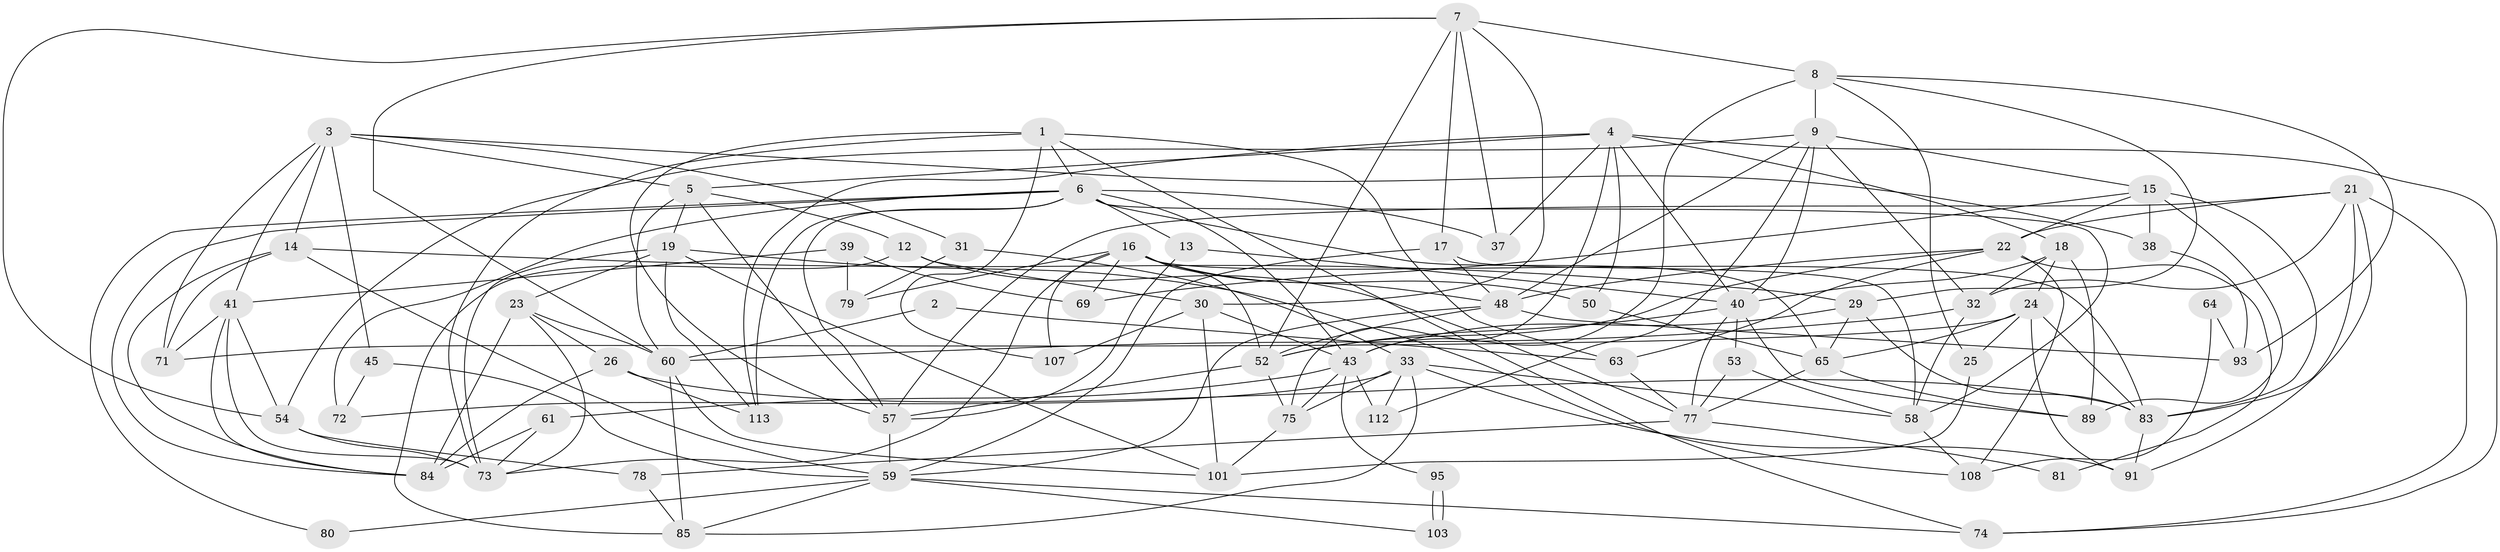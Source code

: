 // Generated by graph-tools (version 1.1) at 2025/52/02/27/25 19:52:06]
// undirected, 72 vertices, 179 edges
graph export_dot {
graph [start="1"]
  node [color=gray90,style=filled];
  1 [super="+110"];
  2;
  3 [super="+27"];
  4 [super="+49"];
  5;
  6 [super="+11"];
  7 [super="+10"];
  8 [super="+88"];
  9 [super="+87"];
  12 [super="+46"];
  13;
  14 [super="+47"];
  15 [super="+105"];
  16 [super="+28"];
  17 [super="+97"];
  18 [super="+20"];
  19 [super="+35"];
  21 [super="+68"];
  22 [super="+55"];
  23 [super="+36"];
  24 [super="+44"];
  25;
  26 [super="+56"];
  29;
  30 [super="+76"];
  31;
  32 [super="+34"];
  33 [super="+104"];
  37;
  38 [super="+102"];
  39;
  40 [super="+42"];
  41 [super="+66"];
  43 [super="+51"];
  45;
  48 [super="+92"];
  50 [super="+98"];
  52 [super="+62"];
  53;
  54 [super="+67"];
  57 [super="+111"];
  58;
  59 [super="+90"];
  60 [super="+99"];
  61;
  63;
  64;
  65 [super="+70"];
  69;
  71;
  72;
  73 [super="+100"];
  74;
  75 [super="+96"];
  77 [super="+82"];
  78;
  79;
  80;
  81;
  83 [super="+86"];
  84 [super="+94"];
  85 [super="+109"];
  89;
  91;
  93;
  95;
  101 [super="+106"];
  103;
  107;
  108;
  112;
  113;
  1 -- 107;
  1 -- 57;
  1 -- 63;
  1 -- 73;
  1 -- 74;
  1 -- 6;
  2 -- 63;
  2 -- 60;
  3 -- 41;
  3 -- 31;
  3 -- 14;
  3 -- 45;
  3 -- 5;
  3 -- 71;
  3 -- 38;
  4 -- 5;
  4 -- 37;
  4 -- 74;
  4 -- 75;
  4 -- 113;
  4 -- 18;
  4 -- 40;
  4 -- 50;
  5 -- 60;
  5 -- 19;
  5 -- 57;
  5 -- 12;
  6 -- 57;
  6 -- 37;
  6 -- 72;
  6 -- 13;
  6 -- 80;
  6 -- 113;
  6 -- 84;
  6 -- 58;
  6 -- 65;
  6 -- 43;
  7 -- 17;
  7 -- 8;
  7 -- 37;
  7 -- 52;
  7 -- 30;
  7 -- 60;
  7 -- 54;
  8 -- 9 [weight=2];
  8 -- 25;
  8 -- 93;
  8 -- 43;
  8 -- 29;
  9 -- 15;
  9 -- 32;
  9 -- 112;
  9 -- 40;
  9 -- 48;
  9 -- 54;
  12 -- 77;
  12 -- 30;
  12 -- 85;
  13 -- 57;
  13 -- 40;
  14 -- 29;
  14 -- 59;
  14 -- 84;
  14 -- 71;
  15 -- 22;
  15 -- 38 [weight=2];
  15 -- 69;
  15 -- 89;
  15 -- 83;
  16 -- 83;
  16 -- 69;
  16 -- 73;
  16 -- 79;
  16 -- 107;
  16 -- 48 [weight=2];
  16 -- 50;
  16 -- 52;
  17 -- 48;
  17 -- 58;
  17 -- 59;
  18 -- 89;
  18 -- 40;
  18 -- 24;
  18 -- 32;
  19 -- 113;
  19 -- 108;
  19 -- 73;
  19 -- 101;
  19 -- 23;
  21 -- 32;
  21 -- 57;
  21 -- 74;
  21 -- 22;
  21 -- 91;
  21 -- 83;
  22 -- 108;
  22 -- 63;
  22 -- 81;
  22 -- 48;
  22 -- 52;
  23 -- 84;
  23 -- 26;
  23 -- 73;
  23 -- 60;
  24 -- 71;
  24 -- 91;
  24 -- 25;
  24 -- 65;
  24 -- 83;
  25 -- 101;
  26 -- 113;
  26 -- 84;
  26 -- 83;
  29 -- 65;
  29 -- 43;
  29 -- 83;
  30 -- 101;
  30 -- 107;
  30 -- 43;
  31 -- 33;
  31 -- 79;
  32 -- 58;
  32 -- 60;
  33 -- 58;
  33 -- 75 [weight=2];
  33 -- 91;
  33 -- 72;
  33 -- 112;
  33 -- 85;
  38 -- 93;
  39 -- 69;
  39 -- 79;
  39 -- 41;
  40 -- 53;
  40 -- 89;
  40 -- 77;
  40 -- 52;
  41 -- 71;
  41 -- 73;
  41 -- 84;
  41 -- 54;
  43 -- 61;
  43 -- 75;
  43 -- 112;
  43 -- 95;
  45 -- 72;
  45 -- 59;
  48 -- 59;
  48 -- 52;
  48 -- 93;
  50 -- 65;
  52 -- 57;
  52 -- 75;
  53 -- 58;
  53 -- 77;
  54 -- 73 [weight=2];
  54 -- 78;
  57 -- 59;
  58 -- 108;
  59 -- 80;
  59 -- 85;
  59 -- 103;
  59 -- 74;
  60 -- 101;
  60 -- 85;
  61 -- 84;
  61 -- 73;
  63 -- 77;
  64 -- 93;
  64 -- 108;
  65 -- 89;
  65 -- 77;
  75 -- 101;
  77 -- 81;
  77 -- 78;
  78 -- 85;
  83 -- 91;
  95 -- 103;
  95 -- 103;
}
